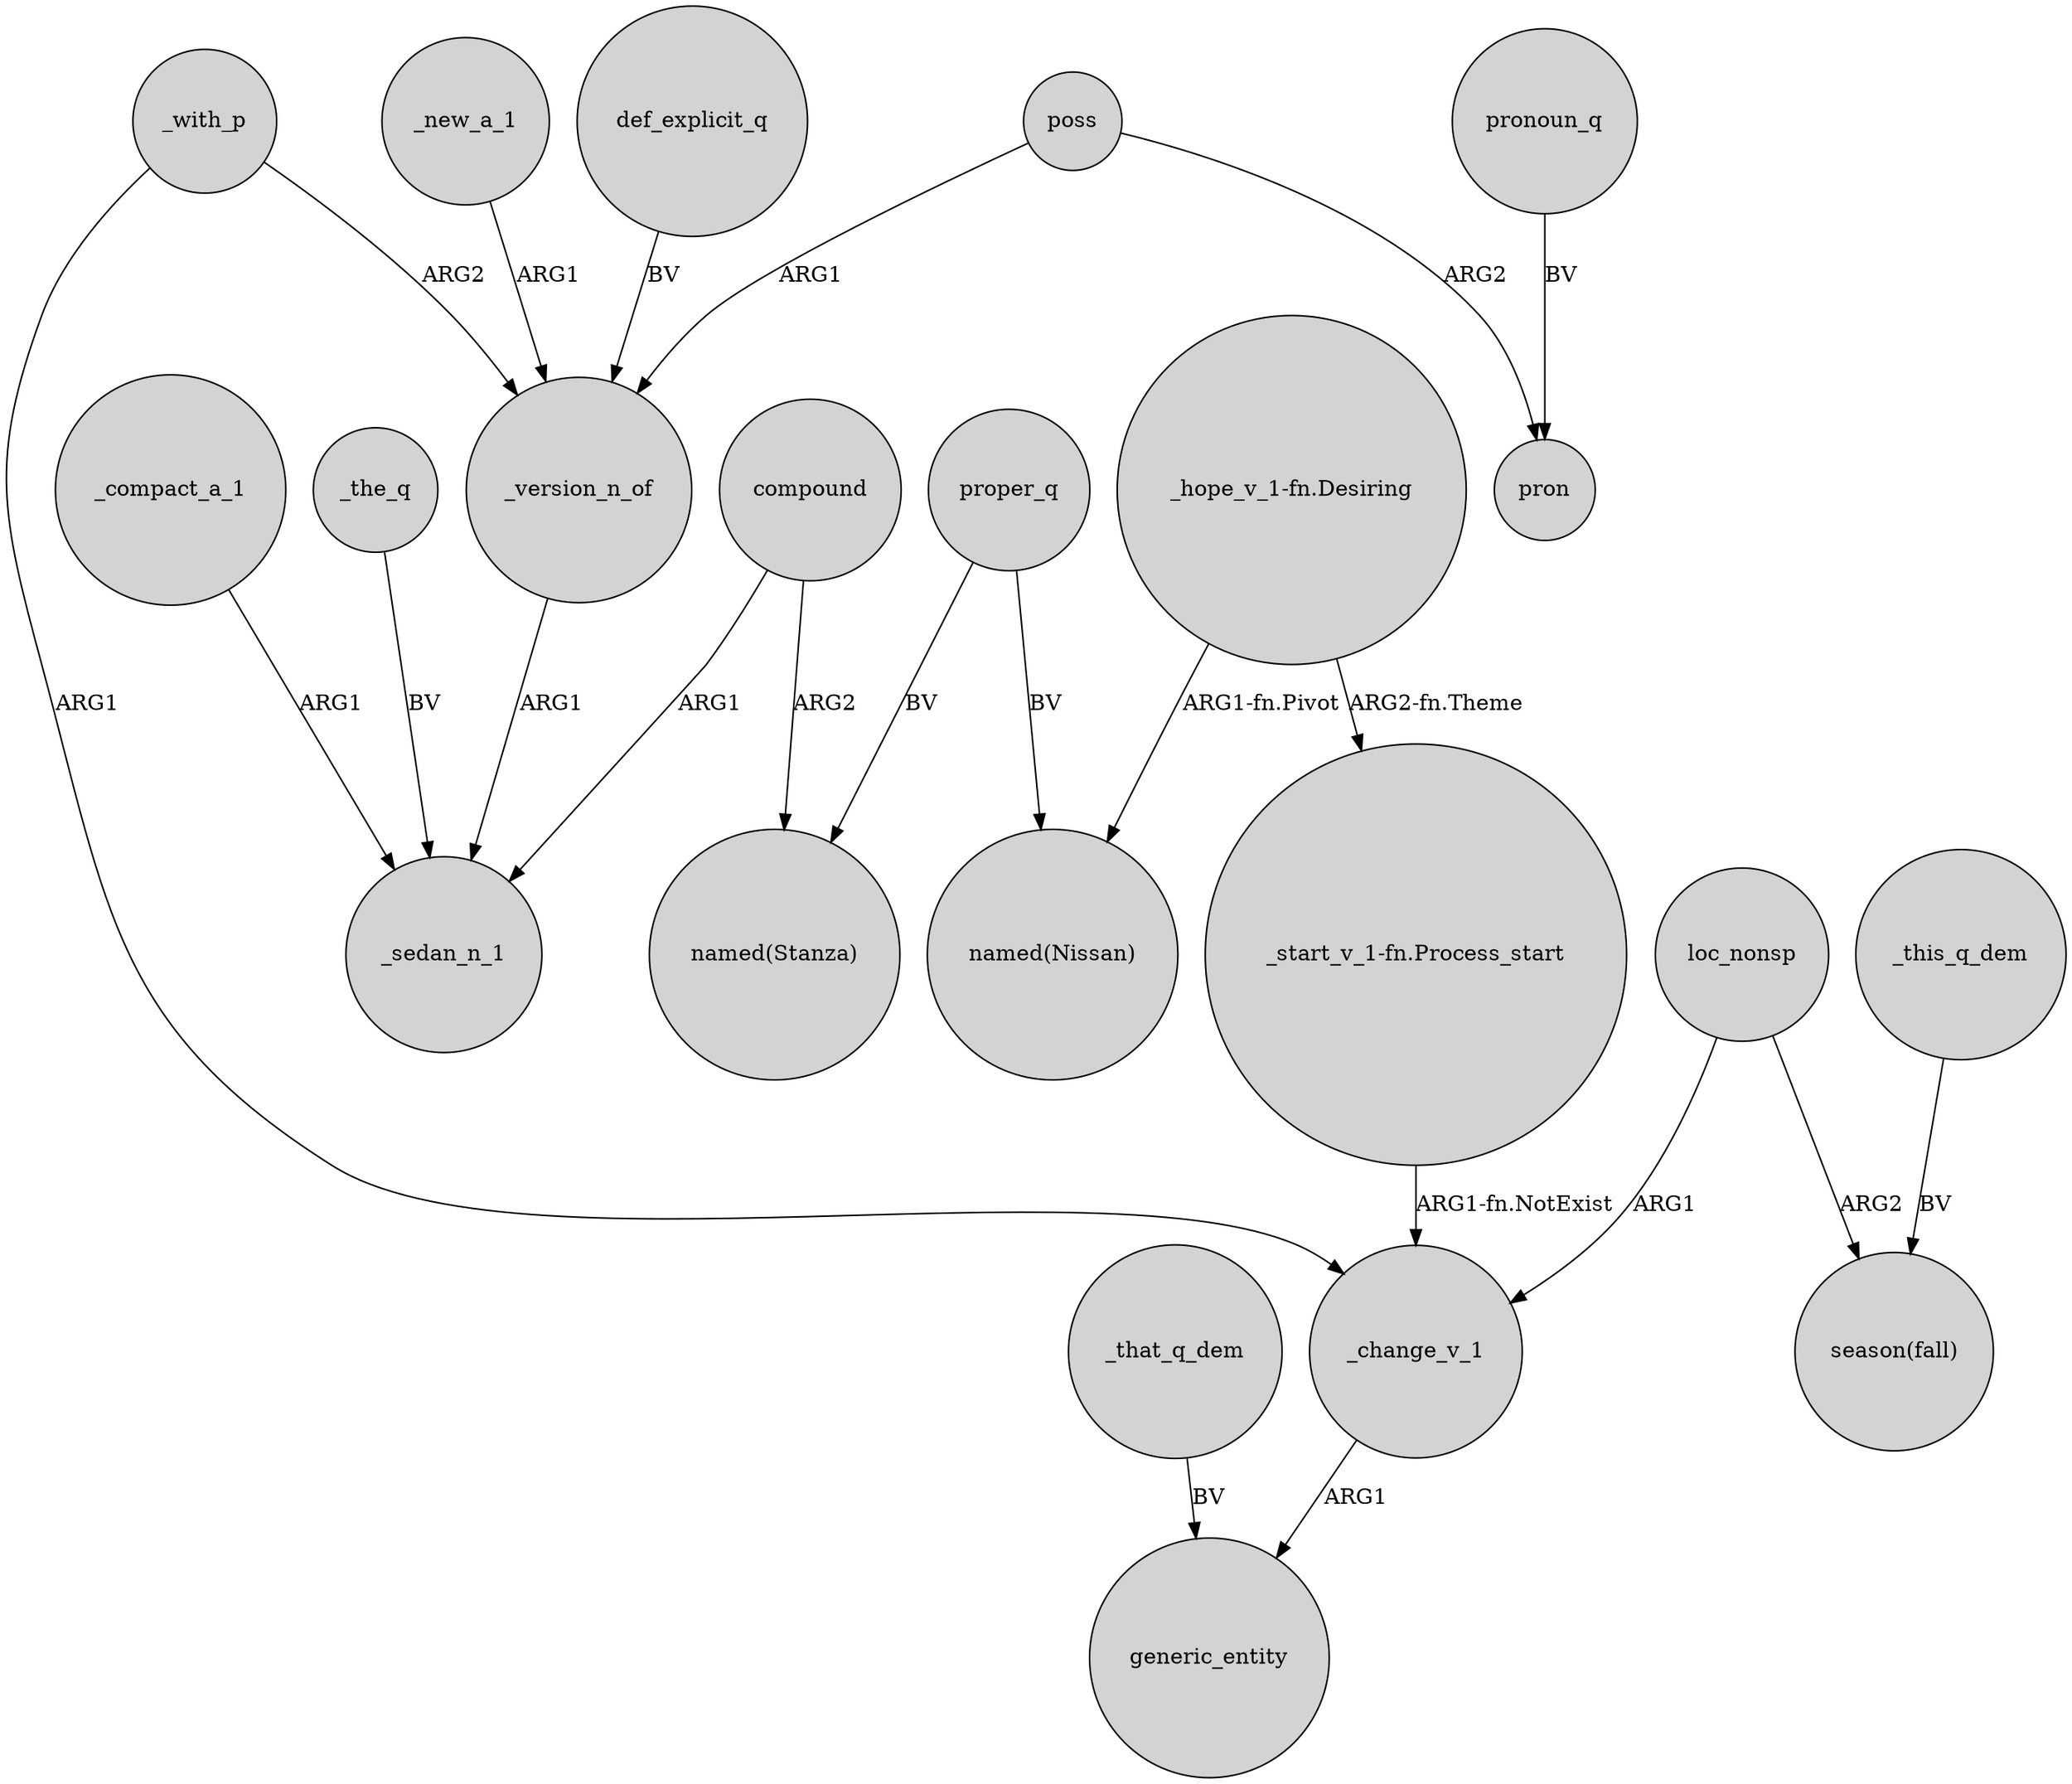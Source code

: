 digraph {
	node [shape=circle style=filled]
	_with_p -> _version_n_of [label=ARG2]
	_compact_a_1 -> _sedan_n_1 [label=ARG1]
	poss -> pron [label=ARG2]
	_that_q_dem -> generic_entity [label=BV]
	poss -> _version_n_of [label=ARG1]
	_change_v_1 -> generic_entity [label=ARG1]
	proper_q -> "named(Stanza)" [label=BV]
	_the_q -> _sedan_n_1 [label=BV]
	loc_nonsp -> _change_v_1 [label=ARG1]
	compound -> _sedan_n_1 [label=ARG1]
	pronoun_q -> pron [label=BV]
	"_hope_v_1-fn.Desiring" -> "_start_v_1-fn.Process_start" [label="ARG2-fn.Theme"]
	_version_n_of -> _sedan_n_1 [label=ARG1]
	proper_q -> "named(Nissan)" [label=BV]
	_new_a_1 -> _version_n_of [label=ARG1]
	loc_nonsp -> "season(fall)" [label=ARG2]
	compound -> "named(Stanza)" [label=ARG2]
	"_start_v_1-fn.Process_start" -> _change_v_1 [label="ARG1-fn.NotExist"]
	"_hope_v_1-fn.Desiring" -> "named(Nissan)" [label="ARG1-fn.Pivot"]
	_with_p -> _change_v_1 [label=ARG1]
	_this_q_dem -> "season(fall)" [label=BV]
	def_explicit_q -> _version_n_of [label=BV]
}
